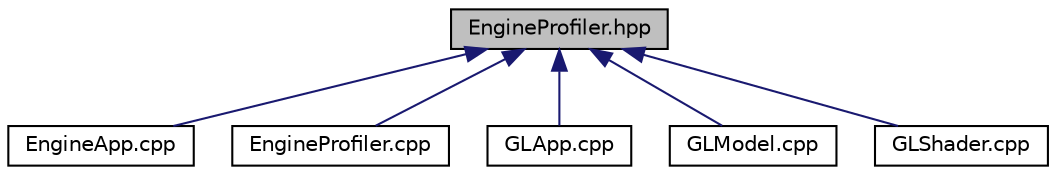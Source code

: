 digraph "EngineProfiler.hpp"
{
  edge [fontname="Helvetica",fontsize="10",labelfontname="Helvetica",labelfontsize="10"];
  node [fontname="Helvetica",fontsize="10",shape=record];
  Node2 [label="EngineProfiler.hpp",height=0.2,width=0.4,color="black", fillcolor="grey75", style="filled", fontcolor="black"];
  Node2 -> Node3 [dir="back",color="midnightblue",fontsize="10",style="solid",fontname="Helvetica"];
  Node3 [label="EngineApp.cpp",height=0.2,width=0.4,color="black", fillcolor="white", style="filled",URL="$_engine_app_8cpp.html"];
  Node2 -> Node4 [dir="back",color="midnightblue",fontsize="10",style="solid",fontname="Helvetica"];
  Node4 [label="EngineProfiler.cpp",height=0.2,width=0.4,color="black", fillcolor="white", style="filled",URL="$_engine_profiler_8cpp.html"];
  Node2 -> Node5 [dir="back",color="midnightblue",fontsize="10",style="solid",fontname="Helvetica"];
  Node5 [label="GLApp.cpp",height=0.2,width=0.4,color="black", fillcolor="white", style="filled",URL="$_g_l_app_8cpp.html"];
  Node2 -> Node6 [dir="back",color="midnightblue",fontsize="10",style="solid",fontname="Helvetica"];
  Node6 [label="GLModel.cpp",height=0.2,width=0.4,color="black", fillcolor="white", style="filled",URL="$_g_l_model_8cpp.html"];
  Node2 -> Node7 [dir="back",color="midnightblue",fontsize="10",style="solid",fontname="Helvetica"];
  Node7 [label="GLShader.cpp",height=0.2,width=0.4,color="black", fillcolor="white", style="filled",URL="$_g_l_shader_8cpp.html"];
}
